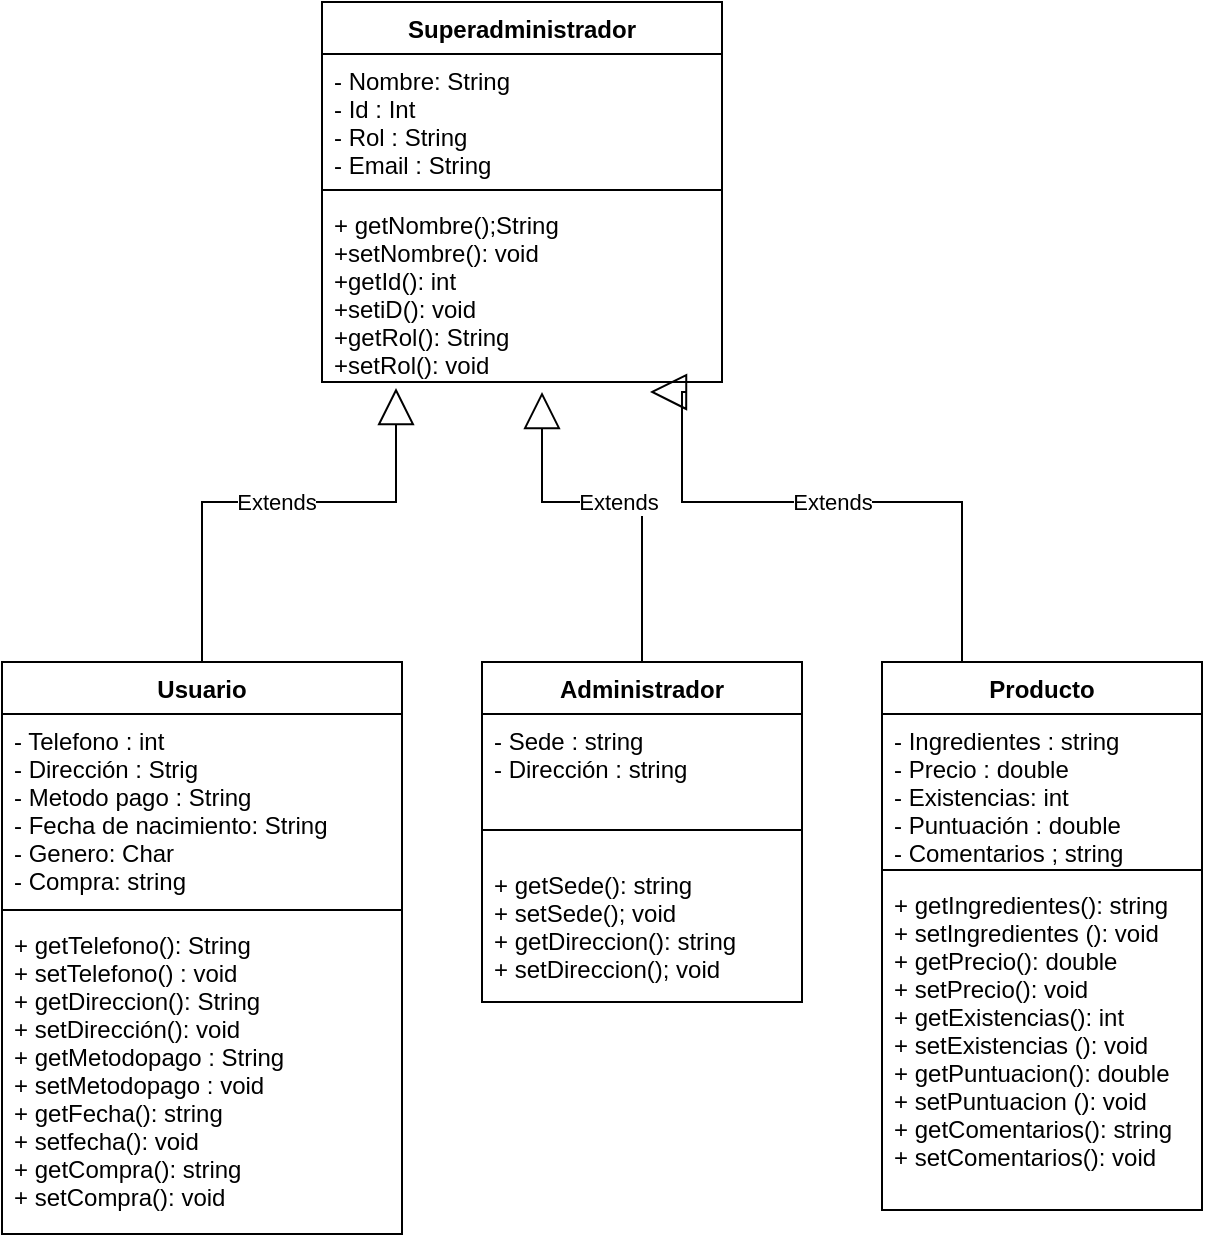 <mxfile version="16.6.1" type="github"><diagram id="OfqVQxtntE4XDZsR6VOQ" name="Page-1"><mxGraphModel dx="1415" dy="776" grid="1" gridSize="10" guides="1" tooltips="1" connect="1" arrows="1" fold="1" page="1" pageScale="1" pageWidth="827" pageHeight="1169" math="0" shadow="0"><root><mxCell id="0"/><mxCell id="1" parent="0"/><mxCell id="IAK387HgVo09gBc9gvaZ-1" value="Superadministrador" style="swimlane;fontStyle=1;align=center;verticalAlign=top;childLayout=stackLayout;horizontal=1;startSize=26;horizontalStack=0;resizeParent=1;resizeParentMax=0;resizeLast=0;collapsible=1;marginBottom=0;" vertex="1" parent="1"><mxGeometry x="40" y="350" width="200" height="190" as="geometry"/></mxCell><mxCell id="IAK387HgVo09gBc9gvaZ-2" value="- Nombre: String&#10;- Id : Int&#10;- Rol : String&#10;- Email : String" style="text;strokeColor=none;fillColor=none;align=left;verticalAlign=top;spacingLeft=4;spacingRight=4;overflow=hidden;rotatable=0;points=[[0,0.5],[1,0.5]];portConstraint=eastwest;" vertex="1" parent="IAK387HgVo09gBc9gvaZ-1"><mxGeometry y="26" width="200" height="64" as="geometry"/></mxCell><mxCell id="IAK387HgVo09gBc9gvaZ-3" value="" style="line;strokeWidth=1;fillColor=none;align=left;verticalAlign=middle;spacingTop=-1;spacingLeft=3;spacingRight=3;rotatable=0;labelPosition=right;points=[];portConstraint=eastwest;" vertex="1" parent="IAK387HgVo09gBc9gvaZ-1"><mxGeometry y="90" width="200" height="8" as="geometry"/></mxCell><mxCell id="IAK387HgVo09gBc9gvaZ-4" value="+ getNombre();String&#10;+setNombre(): void&#10;+getId(): int&#10;+setiD(): void&#10;+getRol(): String&#10;+setRol(): void&#10;&#10;" style="text;strokeColor=none;fillColor=none;align=left;verticalAlign=top;spacingLeft=4;spacingRight=4;overflow=hidden;rotatable=0;points=[[0,0.5],[1,0.5]];portConstraint=eastwest;" vertex="1" parent="IAK387HgVo09gBc9gvaZ-1"><mxGeometry y="98" width="200" height="92" as="geometry"/></mxCell><mxCell id="IAK387HgVo09gBc9gvaZ-5" value="Usuario" style="swimlane;fontStyle=1;align=center;verticalAlign=top;childLayout=stackLayout;horizontal=1;startSize=26;horizontalStack=0;resizeParent=1;resizeParentMax=0;resizeLast=0;collapsible=1;marginBottom=0;" vertex="1" parent="1"><mxGeometry x="-120" y="680" width="200" height="286" as="geometry"/></mxCell><mxCell id="IAK387HgVo09gBc9gvaZ-6" value="- Telefono : int&#10;- Dirección : Strig&#10;- Metodo pago : String&#10;- Fecha de nacimiento: String&#10;- Genero: Char&#10;- Compra: string " style="text;strokeColor=none;fillColor=none;align=left;verticalAlign=top;spacingLeft=4;spacingRight=4;overflow=hidden;rotatable=0;points=[[0,0.5],[1,0.5]];portConstraint=eastwest;" vertex="1" parent="IAK387HgVo09gBc9gvaZ-5"><mxGeometry y="26" width="200" height="94" as="geometry"/></mxCell><mxCell id="IAK387HgVo09gBc9gvaZ-7" value="" style="line;strokeWidth=1;fillColor=none;align=left;verticalAlign=middle;spacingTop=-1;spacingLeft=3;spacingRight=3;rotatable=0;labelPosition=right;points=[];portConstraint=eastwest;" vertex="1" parent="IAK387HgVo09gBc9gvaZ-5"><mxGeometry y="120" width="200" height="8" as="geometry"/></mxCell><mxCell id="IAK387HgVo09gBc9gvaZ-8" value="+ getTelefono(): String&#10;+ setTelefono() : void&#10;+ getDireccion(): String&#10;+ setDirección(): void&#10;+ getMetodopago : String&#10;+ setMetodopago : void&#10;+ getFecha(): string&#10;+ setfecha(): void&#10;+ getCompra(): string&#10;+ setCompra(): void&#10;" style="text;strokeColor=none;fillColor=none;align=left;verticalAlign=top;spacingLeft=4;spacingRight=4;overflow=hidden;rotatable=0;points=[[0,0.5],[1,0.5]];portConstraint=eastwest;" vertex="1" parent="IAK387HgVo09gBc9gvaZ-5"><mxGeometry y="128" width="200" height="158" as="geometry"/></mxCell><mxCell id="IAK387HgVo09gBc9gvaZ-9" value="Administrador" style="swimlane;fontStyle=1;align=center;verticalAlign=top;childLayout=stackLayout;horizontal=1;startSize=26;horizontalStack=0;resizeParent=1;resizeParentMax=0;resizeLast=0;collapsible=1;marginBottom=0;" vertex="1" parent="1"><mxGeometry x="120" y="680" width="160" height="170" as="geometry"/></mxCell><mxCell id="IAK387HgVo09gBc9gvaZ-10" value="- Sede : string&#10;- Dirección : string" style="text;strokeColor=none;fillColor=none;align=left;verticalAlign=top;spacingLeft=4;spacingRight=4;overflow=hidden;rotatable=0;points=[[0,0.5],[1,0.5]];portConstraint=eastwest;" vertex="1" parent="IAK387HgVo09gBc9gvaZ-9"><mxGeometry y="26" width="160" height="44" as="geometry"/></mxCell><mxCell id="IAK387HgVo09gBc9gvaZ-11" value="" style="line;strokeWidth=1;fillColor=none;align=left;verticalAlign=middle;spacingTop=-1;spacingLeft=3;spacingRight=3;rotatable=0;labelPosition=right;points=[];portConstraint=eastwest;" vertex="1" parent="IAK387HgVo09gBc9gvaZ-9"><mxGeometry y="70" width="160" height="28" as="geometry"/></mxCell><mxCell id="IAK387HgVo09gBc9gvaZ-12" value="+ getSede(): string&#10;+ setSede(); void&#10;+ getDireccion(): string&#10;+ setDireccion(); void" style="text;strokeColor=none;fillColor=none;align=left;verticalAlign=top;spacingLeft=4;spacingRight=4;overflow=hidden;rotatable=0;points=[[0,0.5],[1,0.5]];portConstraint=eastwest;" vertex="1" parent="IAK387HgVo09gBc9gvaZ-9"><mxGeometry y="98" width="160" height="72" as="geometry"/></mxCell><mxCell id="IAK387HgVo09gBc9gvaZ-13" value="Producto" style="swimlane;fontStyle=1;align=center;verticalAlign=top;childLayout=stackLayout;horizontal=1;startSize=26;horizontalStack=0;resizeParent=1;resizeParentMax=0;resizeLast=0;collapsible=1;marginBottom=0;" vertex="1" parent="1"><mxGeometry x="320" y="680" width="160" height="274" as="geometry"/></mxCell><mxCell id="IAK387HgVo09gBc9gvaZ-14" value="- Ingredientes : string&#10;- Precio : double&#10;- Existencias: int&#10;- Puntuación : double&#10;- Comentarios ; string" style="text;strokeColor=none;fillColor=none;align=left;verticalAlign=top;spacingLeft=4;spacingRight=4;overflow=hidden;rotatable=0;points=[[0,0.5],[1,0.5]];portConstraint=eastwest;" vertex="1" parent="IAK387HgVo09gBc9gvaZ-13"><mxGeometry y="26" width="160" height="74" as="geometry"/></mxCell><mxCell id="IAK387HgVo09gBc9gvaZ-15" value="" style="line;strokeWidth=1;fillColor=none;align=left;verticalAlign=middle;spacingTop=-1;spacingLeft=3;spacingRight=3;rotatable=0;labelPosition=right;points=[];portConstraint=eastwest;" vertex="1" parent="IAK387HgVo09gBc9gvaZ-13"><mxGeometry y="100" width="160" height="8" as="geometry"/></mxCell><mxCell id="IAK387HgVo09gBc9gvaZ-16" value="+ getIngredientes(): string&#10;+ setIngredientes (): void&#10;+ getPrecio(): double&#10;+ setPrecio(): void&#10;+ getExistencias(): int&#10;+ setExistencias (): void&#10;+ getPuntuacion(): double&#10;+ setPuntuacion (): void&#10;+ getComentarios(): string&#10;+ setComentarios(): void&#10;" style="text;strokeColor=none;fillColor=none;align=left;verticalAlign=top;spacingLeft=4;spacingRight=4;overflow=hidden;rotatable=0;points=[[0,0.5],[1,0.5]];portConstraint=eastwest;" vertex="1" parent="IAK387HgVo09gBc9gvaZ-13"><mxGeometry y="108" width="160" height="166" as="geometry"/></mxCell><mxCell id="IAK387HgVo09gBc9gvaZ-17" value="Extends" style="endArrow=block;endSize=16;endFill=0;html=1;rounded=0;exitX=0.5;exitY=0;exitDx=0;exitDy=0;entryX=0.185;entryY=1.033;entryDx=0;entryDy=0;entryPerimeter=0;edgeStyle=orthogonalEdgeStyle;" edge="1" parent="1" source="IAK387HgVo09gBc9gvaZ-5" target="IAK387HgVo09gBc9gvaZ-4"><mxGeometry width="160" relative="1" as="geometry"><mxPoint x="100" y="680" as="sourcePoint"/><mxPoint y="590" as="targetPoint"/><Array as="points"><mxPoint x="-20" y="600"/><mxPoint x="77" y="600"/></Array></mxGeometry></mxCell><mxCell id="IAK387HgVo09gBc9gvaZ-18" value="Extends" style="endArrow=block;endSize=16;endFill=0;html=1;rounded=0;exitX=0.5;exitY=0;exitDx=0;exitDy=0;entryX=0.55;entryY=1.054;entryDx=0;entryDy=0;entryPerimeter=0;edgeStyle=orthogonalEdgeStyle;" edge="1" parent="1" target="IAK387HgVo09gBc9gvaZ-4"><mxGeometry width="160" relative="1" as="geometry"><mxPoint x="200" y="680" as="sourcePoint"/><mxPoint x="297" y="543.036" as="targetPoint"/><Array as="points"><mxPoint x="200" y="600"/><mxPoint x="150" y="600"/></Array></mxGeometry></mxCell><mxCell id="IAK387HgVo09gBc9gvaZ-19" value="Extends" style="endArrow=block;endSize=16;endFill=0;html=1;rounded=0;exitX=0.5;exitY=0;exitDx=0;exitDy=0;entryX=0.82;entryY=1.054;entryDx=0;entryDy=0;entryPerimeter=0;edgeStyle=orthogonalEdgeStyle;" edge="1" parent="1" target="IAK387HgVo09gBc9gvaZ-4"><mxGeometry width="160" relative="1" as="geometry"><mxPoint x="360" y="680" as="sourcePoint"/><mxPoint x="310" y="544.968" as="targetPoint"/><Array as="points"><mxPoint x="360" y="600"/><mxPoint x="220" y="600"/><mxPoint x="220" y="545"/></Array></mxGeometry></mxCell></root></mxGraphModel></diagram></mxfile>